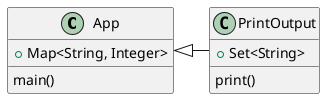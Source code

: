 @startuml
'https://plantuml.com/class-diagram

class App
class PrintOutput

App <|- PrintOutput

class App {
    +Map<String, Integer>
    main()
}

class PrintOutput {
    +Set<String>
    print()
}

@enduml